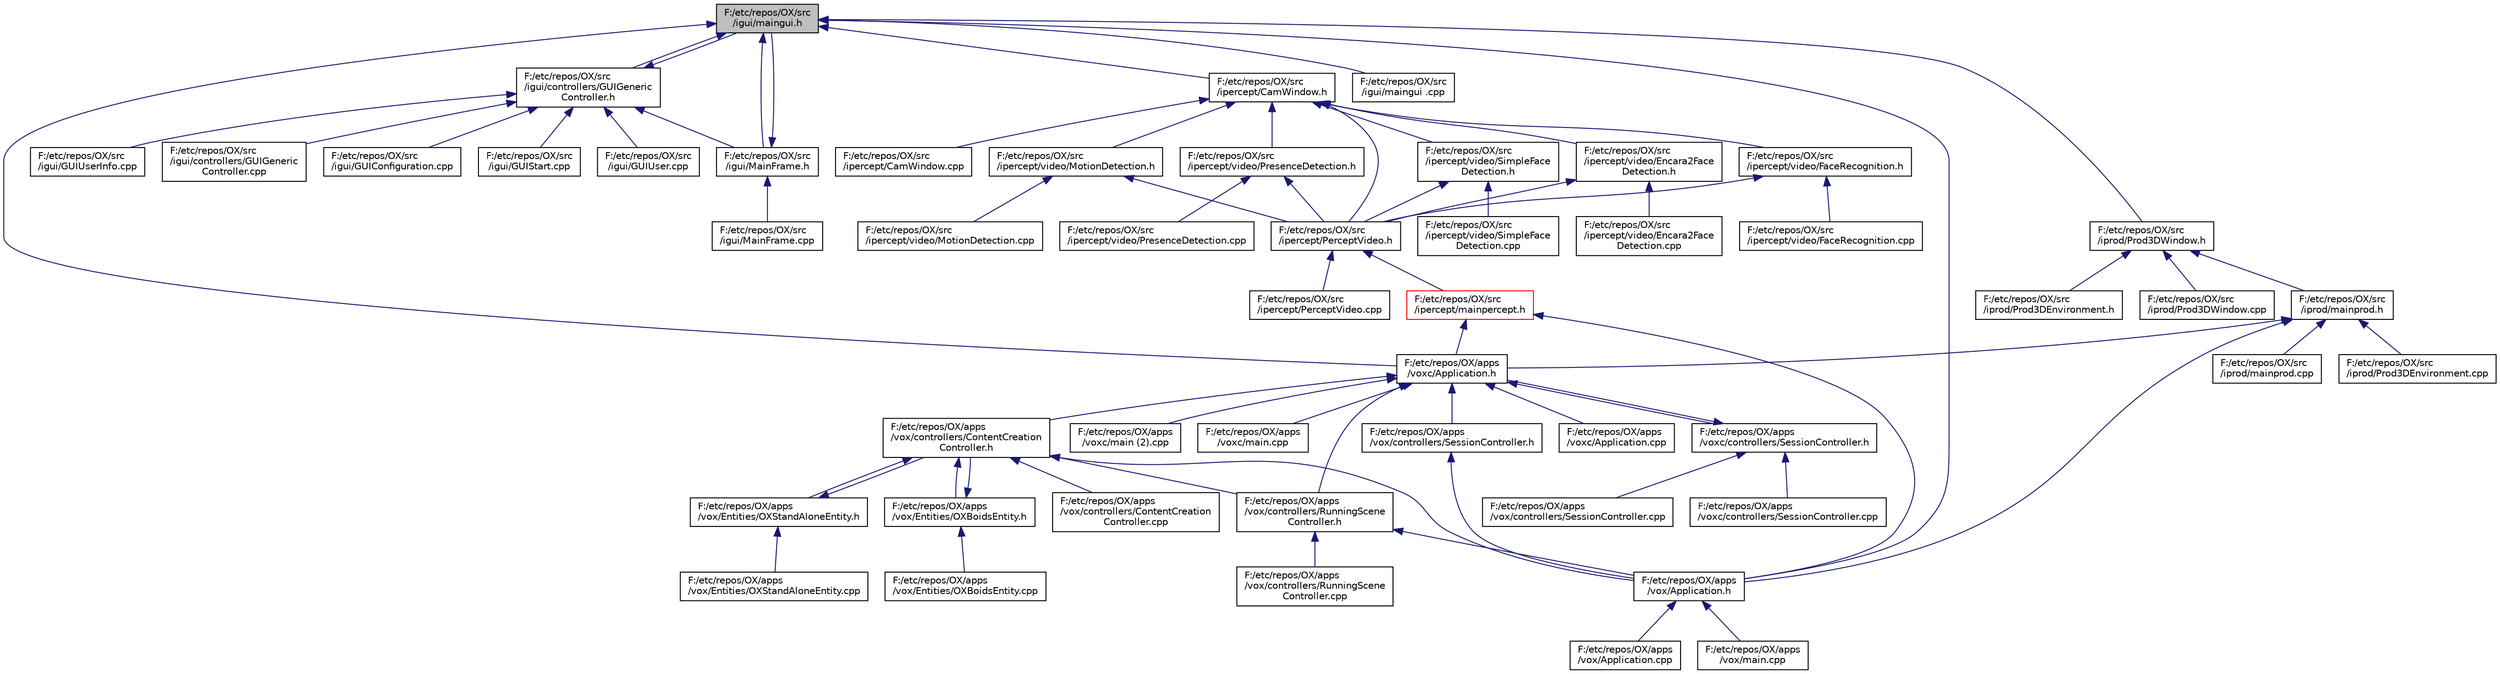 digraph "F:/etc/repos/OX/src/igui/maingui.h"
{
  edge [fontname="Helvetica",fontsize="10",labelfontname="Helvetica",labelfontsize="10"];
  node [fontname="Helvetica",fontsize="10",shape=record];
  Node1 [label="F:/etc/repos/OX/src\l/igui/maingui.h",height=0.2,width=0.4,color="black", fillcolor="grey75", style="filled" fontcolor="black"];
  Node1 -> Node2 [dir="back",color="midnightblue",fontsize="10",style="solid",fontname="Helvetica"];
  Node2 [label="F:/etc/repos/OX/apps\l/vox/Application.h",height=0.2,width=0.4,color="black", fillcolor="white", style="filled",URL="$_application_8h.html"];
  Node2 -> Node3 [dir="back",color="midnightblue",fontsize="10",style="solid",fontname="Helvetica"];
  Node3 [label="F:/etc/repos/OX/apps\l/vox/Application.cpp",height=0.2,width=0.4,color="black", fillcolor="white", style="filled",URL="$_application_8cpp.html"];
  Node2 -> Node4 [dir="back",color="midnightblue",fontsize="10",style="solid",fontname="Helvetica"];
  Node4 [label="F:/etc/repos/OX/apps\l/vox/main.cpp",height=0.2,width=0.4,color="black", fillcolor="white", style="filled",URL="$vox_2main_8cpp.html"];
  Node1 -> Node5 [dir="back",color="midnightblue",fontsize="10",style="solid",fontname="Helvetica"];
  Node5 [label="F:/etc/repos/OX/apps\l/voxc/Application.h",height=0.2,width=0.4,color="black", fillcolor="white", style="filled",URL="$_2_application_8h.html"];
  Node5 -> Node6 [dir="back",color="midnightblue",fontsize="10",style="solid",fontname="Helvetica"];
  Node6 [label="F:/etc/repos/OX/apps\l/vox/controllers/ContentCreation\lController.h",height=0.2,width=0.4,color="black", fillcolor="white", style="filled",URL="$_content_creation_controller_8h.html"];
  Node6 -> Node2 [dir="back",color="midnightblue",fontsize="10",style="solid",fontname="Helvetica"];
  Node6 -> Node7 [dir="back",color="midnightblue",fontsize="10",style="solid",fontname="Helvetica"];
  Node7 [label="F:/etc/repos/OX/apps\l/vox/controllers/ContentCreation\lController.cpp",height=0.2,width=0.4,color="black", fillcolor="white", style="filled",URL="$_content_creation_controller_8cpp.html"];
  Node6 -> Node8 [dir="back",color="midnightblue",fontsize="10",style="solid",fontname="Helvetica"];
  Node8 [label="F:/etc/repos/OX/apps\l/vox/controllers/RunningScene\lController.h",height=0.2,width=0.4,color="black", fillcolor="white", style="filled",URL="$_running_scene_controller_8h.html"];
  Node8 -> Node2 [dir="back",color="midnightblue",fontsize="10",style="solid",fontname="Helvetica"];
  Node8 -> Node9 [dir="back",color="midnightblue",fontsize="10",style="solid",fontname="Helvetica"];
  Node9 [label="F:/etc/repos/OX/apps\l/vox/controllers/RunningScene\lController.cpp",height=0.2,width=0.4,color="black", fillcolor="white", style="filled",URL="$_running_scene_controller_8cpp.html"];
  Node6 -> Node10 [dir="back",color="midnightblue",fontsize="10",style="solid",fontname="Helvetica"];
  Node10 [label="F:/etc/repos/OX/apps\l/vox/Entities/OXBoidsEntity.h",height=0.2,width=0.4,color="black", fillcolor="white", style="filled",URL="$_o_x_boids_entity_8h.html"];
  Node10 -> Node6 [dir="back",color="midnightblue",fontsize="10",style="solid",fontname="Helvetica"];
  Node10 -> Node11 [dir="back",color="midnightblue",fontsize="10",style="solid",fontname="Helvetica"];
  Node11 [label="F:/etc/repos/OX/apps\l/vox/Entities/OXBoidsEntity.cpp",height=0.2,width=0.4,color="black", fillcolor="white", style="filled",URL="$_o_x_boids_entity_8cpp.html"];
  Node6 -> Node12 [dir="back",color="midnightblue",fontsize="10",style="solid",fontname="Helvetica"];
  Node12 [label="F:/etc/repos/OX/apps\l/vox/Entities/OXStandAloneEntity.h",height=0.2,width=0.4,color="black", fillcolor="white", style="filled",URL="$_o_x_stand_alone_entity_8h.html"];
  Node12 -> Node6 [dir="back",color="midnightblue",fontsize="10",style="solid",fontname="Helvetica"];
  Node12 -> Node13 [dir="back",color="midnightblue",fontsize="10",style="solid",fontname="Helvetica"];
  Node13 [label="F:/etc/repos/OX/apps\l/vox/Entities/OXStandAloneEntity.cpp",height=0.2,width=0.4,color="black", fillcolor="white", style="filled",URL="$_o_x_stand_alone_entity_8cpp.html"];
  Node5 -> Node8 [dir="back",color="midnightblue",fontsize="10",style="solid",fontname="Helvetica"];
  Node5 -> Node14 [dir="back",color="midnightblue",fontsize="10",style="solid",fontname="Helvetica"];
  Node14 [label="F:/etc/repos/OX/apps\l/vox/controllers/SessionController.h",height=0.2,width=0.4,color="black", fillcolor="white", style="filled",URL="$controllers_2_session_controller_8h.html"];
  Node14 -> Node2 [dir="back",color="midnightblue",fontsize="10",style="solid",fontname="Helvetica"];
  Node5 -> Node15 [dir="back",color="midnightblue",fontsize="10",style="solid",fontname="Helvetica"];
  Node15 [label="F:/etc/repos/OX/apps\l/voxc/Application.cpp",height=0.2,width=0.4,color="black", fillcolor="white", style="filled",URL="$_2_application_8cpp.html"];
  Node5 -> Node16 [dir="back",color="midnightblue",fontsize="10",style="solid",fontname="Helvetica"];
  Node16 [label="F:/etc/repos/OX/apps\l/voxc/controllers/SessionController.h",height=0.2,width=0.4,color="black", fillcolor="white", style="filled",URL="$_2controllers_2_session_controller_8h.html"];
  Node16 -> Node17 [dir="back",color="midnightblue",fontsize="10",style="solid",fontname="Helvetica"];
  Node17 [label="F:/etc/repos/OX/apps\l/vox/controllers/SessionController.cpp",height=0.2,width=0.4,color="black", fillcolor="white", style="filled",URL="$controllers_2_session_controller_8cpp.html"];
  Node16 -> Node5 [dir="back",color="midnightblue",fontsize="10",style="solid",fontname="Helvetica"];
  Node16 -> Node18 [dir="back",color="midnightblue",fontsize="10",style="solid",fontname="Helvetica"];
  Node18 [label="F:/etc/repos/OX/apps\l/voxc/controllers/SessionController.cpp",height=0.2,width=0.4,color="black", fillcolor="white", style="filled",URL="$_2controllers_2_session_controller_8cpp.html"];
  Node5 -> Node19 [dir="back",color="midnightblue",fontsize="10",style="solid",fontname="Helvetica"];
  Node19 [label="F:/etc/repos/OX/apps\l/voxc/main (2).cpp",height=0.2,width=0.4,color="black", fillcolor="white", style="filled",URL="$main_01_072_08_8cpp.html"];
  Node5 -> Node20 [dir="back",color="midnightblue",fontsize="10",style="solid",fontname="Helvetica"];
  Node20 [label="F:/etc/repos/OX/apps\l/voxc/main.cpp",height=0.2,width=0.4,color="black", fillcolor="white", style="filled",URL="$voxc_2main_8cpp.html"];
  Node1 -> Node21 [dir="back",color="midnightblue",fontsize="10",style="solid",fontname="Helvetica"];
  Node21 [label="F:/etc/repos/OX/src\l/igui/controllers/GUIGeneric\lController.h",height=0.2,width=0.4,color="black", fillcolor="white", style="filled",URL="$_g_u_i_generic_controller_8h.html"];
  Node21 -> Node22 [dir="back",color="midnightblue",fontsize="10",style="solid",fontname="Helvetica"];
  Node22 [label="F:/etc/repos/OX/src\l/igui/controllers/GUIGeneric\lController.cpp",height=0.2,width=0.4,color="black", fillcolor="white", style="filled",URL="$_g_u_i_generic_controller_8cpp.html"];
  Node21 -> Node23 [dir="back",color="midnightblue",fontsize="10",style="solid",fontname="Helvetica"];
  Node23 [label="F:/etc/repos/OX/src\l/igui/GUIConfiguration.cpp",height=0.2,width=0.4,color="black", fillcolor="white", style="filled",URL="$_g_u_i_configuration_8cpp.html"];
  Node21 -> Node24 [dir="back",color="midnightblue",fontsize="10",style="solid",fontname="Helvetica"];
  Node24 [label="F:/etc/repos/OX/src\l/igui/GUIStart.cpp",height=0.2,width=0.4,color="black", fillcolor="white", style="filled",URL="$_g_u_i_start_8cpp.html"];
  Node21 -> Node25 [dir="back",color="midnightblue",fontsize="10",style="solid",fontname="Helvetica"];
  Node25 [label="F:/etc/repos/OX/src\l/igui/GUIUser.cpp",height=0.2,width=0.4,color="black", fillcolor="white", style="filled",URL="$_g_u_i_user_8cpp.html"];
  Node21 -> Node26 [dir="back",color="midnightblue",fontsize="10",style="solid",fontname="Helvetica"];
  Node26 [label="F:/etc/repos/OX/src\l/igui/GUIUserInfo.cpp",height=0.2,width=0.4,color="black", fillcolor="white", style="filled",URL="$_g_u_i_user_info_8cpp.html"];
  Node21 -> Node27 [dir="back",color="midnightblue",fontsize="10",style="solid",fontname="Helvetica"];
  Node27 [label="F:/etc/repos/OX/src\l/igui/MainFrame.h",height=0.2,width=0.4,color="black", fillcolor="white", style="filled",URL="$_main_frame_8h.html"];
  Node27 -> Node28 [dir="back",color="midnightblue",fontsize="10",style="solid",fontname="Helvetica"];
  Node28 [label="F:/etc/repos/OX/src\l/igui/MainFrame.cpp",height=0.2,width=0.4,color="black", fillcolor="white", style="filled",URL="$_main_frame_8cpp.html"];
  Node27 -> Node1 [dir="back",color="midnightblue",fontsize="10",style="solid",fontname="Helvetica"];
  Node21 -> Node1 [dir="back",color="midnightblue",fontsize="10",style="solid",fontname="Helvetica"];
  Node1 -> Node27 [dir="back",color="midnightblue",fontsize="10",style="solid",fontname="Helvetica"];
  Node1 -> Node29 [dir="back",color="midnightblue",fontsize="10",style="solid",fontname="Helvetica"];
  Node29 [label="F:/etc/repos/OX/src\l/igui/maingui .cpp",height=0.2,width=0.4,color="black", fillcolor="white", style="filled",URL="$maingui_01_8cpp.html"];
  Node1 -> Node30 [dir="back",color="midnightblue",fontsize="10",style="solid",fontname="Helvetica"];
  Node30 [label="F:/etc/repos/OX/src\l/ipercept/CamWindow.h",height=0.2,width=0.4,color="black", fillcolor="white", style="filled",URL="$_cam_window_8h.html"];
  Node30 -> Node31 [dir="back",color="midnightblue",fontsize="10",style="solid",fontname="Helvetica"];
  Node31 [label="F:/etc/repos/OX/src\l/ipercept/CamWindow.cpp",height=0.2,width=0.4,color="black", fillcolor="white", style="filled",URL="$_cam_window_8cpp.html"];
  Node30 -> Node32 [dir="back",color="midnightblue",fontsize="10",style="solid",fontname="Helvetica"];
  Node32 [label="F:/etc/repos/OX/src\l/ipercept/PerceptVideo.h",height=0.2,width=0.4,color="black", fillcolor="white", style="filled",URL="$_percept_video_8h.html"];
  Node32 -> Node33 [dir="back",color="midnightblue",fontsize="10",style="solid",fontname="Helvetica"];
  Node33 [label="F:/etc/repos/OX/src\l/ipercept/mainpercept.h",height=0.2,width=0.4,color="red", fillcolor="white", style="filled",URL="$mainpercept_8h.html"];
  Node33 -> Node2 [dir="back",color="midnightblue",fontsize="10",style="solid",fontname="Helvetica"];
  Node33 -> Node5 [dir="back",color="midnightblue",fontsize="10",style="solid",fontname="Helvetica"];
  Node32 -> Node34 [dir="back",color="midnightblue",fontsize="10",style="solid",fontname="Helvetica"];
  Node34 [label="F:/etc/repos/OX/src\l/ipercept/PerceptVideo.cpp",height=0.2,width=0.4,color="black", fillcolor="white", style="filled",URL="$_percept_video_8cpp.html"];
  Node30 -> Node35 [dir="back",color="midnightblue",fontsize="10",style="solid",fontname="Helvetica"];
  Node35 [label="F:/etc/repos/OX/src\l/ipercept/video/Encara2Face\lDetection.h",height=0.2,width=0.4,color="black", fillcolor="white", style="filled",URL="$_encara2_face_detection_8h.html"];
  Node35 -> Node32 [dir="back",color="midnightblue",fontsize="10",style="solid",fontname="Helvetica"];
  Node35 -> Node36 [dir="back",color="midnightblue",fontsize="10",style="solid",fontname="Helvetica"];
  Node36 [label="F:/etc/repos/OX/src\l/ipercept/video/Encara2Face\lDetection.cpp",height=0.2,width=0.4,color="black", fillcolor="white", style="filled",URL="$_encara2_face_detection_8cpp.html"];
  Node30 -> Node37 [dir="back",color="midnightblue",fontsize="10",style="solid",fontname="Helvetica"];
  Node37 [label="F:/etc/repos/OX/src\l/ipercept/video/FaceRecognition.h",height=0.2,width=0.4,color="black", fillcolor="white", style="filled",URL="$_face_recognition_8h.html"];
  Node37 -> Node32 [dir="back",color="midnightblue",fontsize="10",style="solid",fontname="Helvetica"];
  Node37 -> Node38 [dir="back",color="midnightblue",fontsize="10",style="solid",fontname="Helvetica"];
  Node38 [label="F:/etc/repos/OX/src\l/ipercept/video/FaceRecognition.cpp",height=0.2,width=0.4,color="black", fillcolor="white", style="filled",URL="$_face_recognition_8cpp.html"];
  Node30 -> Node39 [dir="back",color="midnightblue",fontsize="10",style="solid",fontname="Helvetica"];
  Node39 [label="F:/etc/repos/OX/src\l/ipercept/video/MotionDetection.h",height=0.2,width=0.4,color="black", fillcolor="white", style="filled",URL="$_motion_detection_8h.html"];
  Node39 -> Node32 [dir="back",color="midnightblue",fontsize="10",style="solid",fontname="Helvetica"];
  Node39 -> Node40 [dir="back",color="midnightblue",fontsize="10",style="solid",fontname="Helvetica"];
  Node40 [label="F:/etc/repos/OX/src\l/ipercept/video/MotionDetection.cpp",height=0.2,width=0.4,color="black", fillcolor="white", style="filled",URL="$_motion_detection_8cpp.html"];
  Node30 -> Node41 [dir="back",color="midnightblue",fontsize="10",style="solid",fontname="Helvetica"];
  Node41 [label="F:/etc/repos/OX/src\l/ipercept/video/PresenceDetection.h",height=0.2,width=0.4,color="black", fillcolor="white", style="filled",URL="$_presence_detection_8h.html"];
  Node41 -> Node32 [dir="back",color="midnightblue",fontsize="10",style="solid",fontname="Helvetica"];
  Node41 -> Node42 [dir="back",color="midnightblue",fontsize="10",style="solid",fontname="Helvetica"];
  Node42 [label="F:/etc/repos/OX/src\l/ipercept/video/PresenceDetection.cpp",height=0.2,width=0.4,color="black", fillcolor="white", style="filled",URL="$_presence_detection_8cpp.html"];
  Node30 -> Node43 [dir="back",color="midnightblue",fontsize="10",style="solid",fontname="Helvetica"];
  Node43 [label="F:/etc/repos/OX/src\l/ipercept/video/SimpleFace\lDetection.h",height=0.2,width=0.4,color="black", fillcolor="white", style="filled",URL="$_simple_face_detection_8h.html"];
  Node43 -> Node32 [dir="back",color="midnightblue",fontsize="10",style="solid",fontname="Helvetica"];
  Node43 -> Node44 [dir="back",color="midnightblue",fontsize="10",style="solid",fontname="Helvetica"];
  Node44 [label="F:/etc/repos/OX/src\l/ipercept/video/SimpleFace\lDetection.cpp",height=0.2,width=0.4,color="black", fillcolor="white", style="filled",URL="$_simple_face_detection_8cpp.html"];
  Node1 -> Node45 [dir="back",color="midnightblue",fontsize="10",style="solid",fontname="Helvetica"];
  Node45 [label="F:/etc/repos/OX/src\l/iprod/Prod3DWindow.h",height=0.2,width=0.4,color="black", fillcolor="white", style="filled",URL="$_prod3_d_window_8h.html"];
  Node45 -> Node46 [dir="back",color="midnightblue",fontsize="10",style="solid",fontname="Helvetica"];
  Node46 [label="F:/etc/repos/OX/src\l/iprod/mainprod.h",height=0.2,width=0.4,color="black", fillcolor="white", style="filled",URL="$mainprod_8h.html"];
  Node46 -> Node2 [dir="back",color="midnightblue",fontsize="10",style="solid",fontname="Helvetica"];
  Node46 -> Node5 [dir="back",color="midnightblue",fontsize="10",style="solid",fontname="Helvetica"];
  Node46 -> Node47 [dir="back",color="midnightblue",fontsize="10",style="solid",fontname="Helvetica"];
  Node47 [label="F:/etc/repos/OX/src\l/iprod/mainprod.cpp",height=0.2,width=0.4,color="black", fillcolor="white", style="filled",URL="$mainprod_8cpp.html"];
  Node46 -> Node48 [dir="back",color="midnightblue",fontsize="10",style="solid",fontname="Helvetica"];
  Node48 [label="F:/etc/repos/OX/src\l/iprod/Prod3DEnvironment.cpp",height=0.2,width=0.4,color="black", fillcolor="white", style="filled",URL="$_prod3_d_environment_8cpp.html"];
  Node45 -> Node49 [dir="back",color="midnightblue",fontsize="10",style="solid",fontname="Helvetica"];
  Node49 [label="F:/etc/repos/OX/src\l/iprod/Prod3DEnvironment.h",height=0.2,width=0.4,color="black", fillcolor="white", style="filled",URL="$_prod3_d_environment_8h.html"];
  Node45 -> Node50 [dir="back",color="midnightblue",fontsize="10",style="solid",fontname="Helvetica"];
  Node50 [label="F:/etc/repos/OX/src\l/iprod/Prod3DWindow.cpp",height=0.2,width=0.4,color="black", fillcolor="white", style="filled",URL="$_prod3_d_window_8cpp.html"];
}
